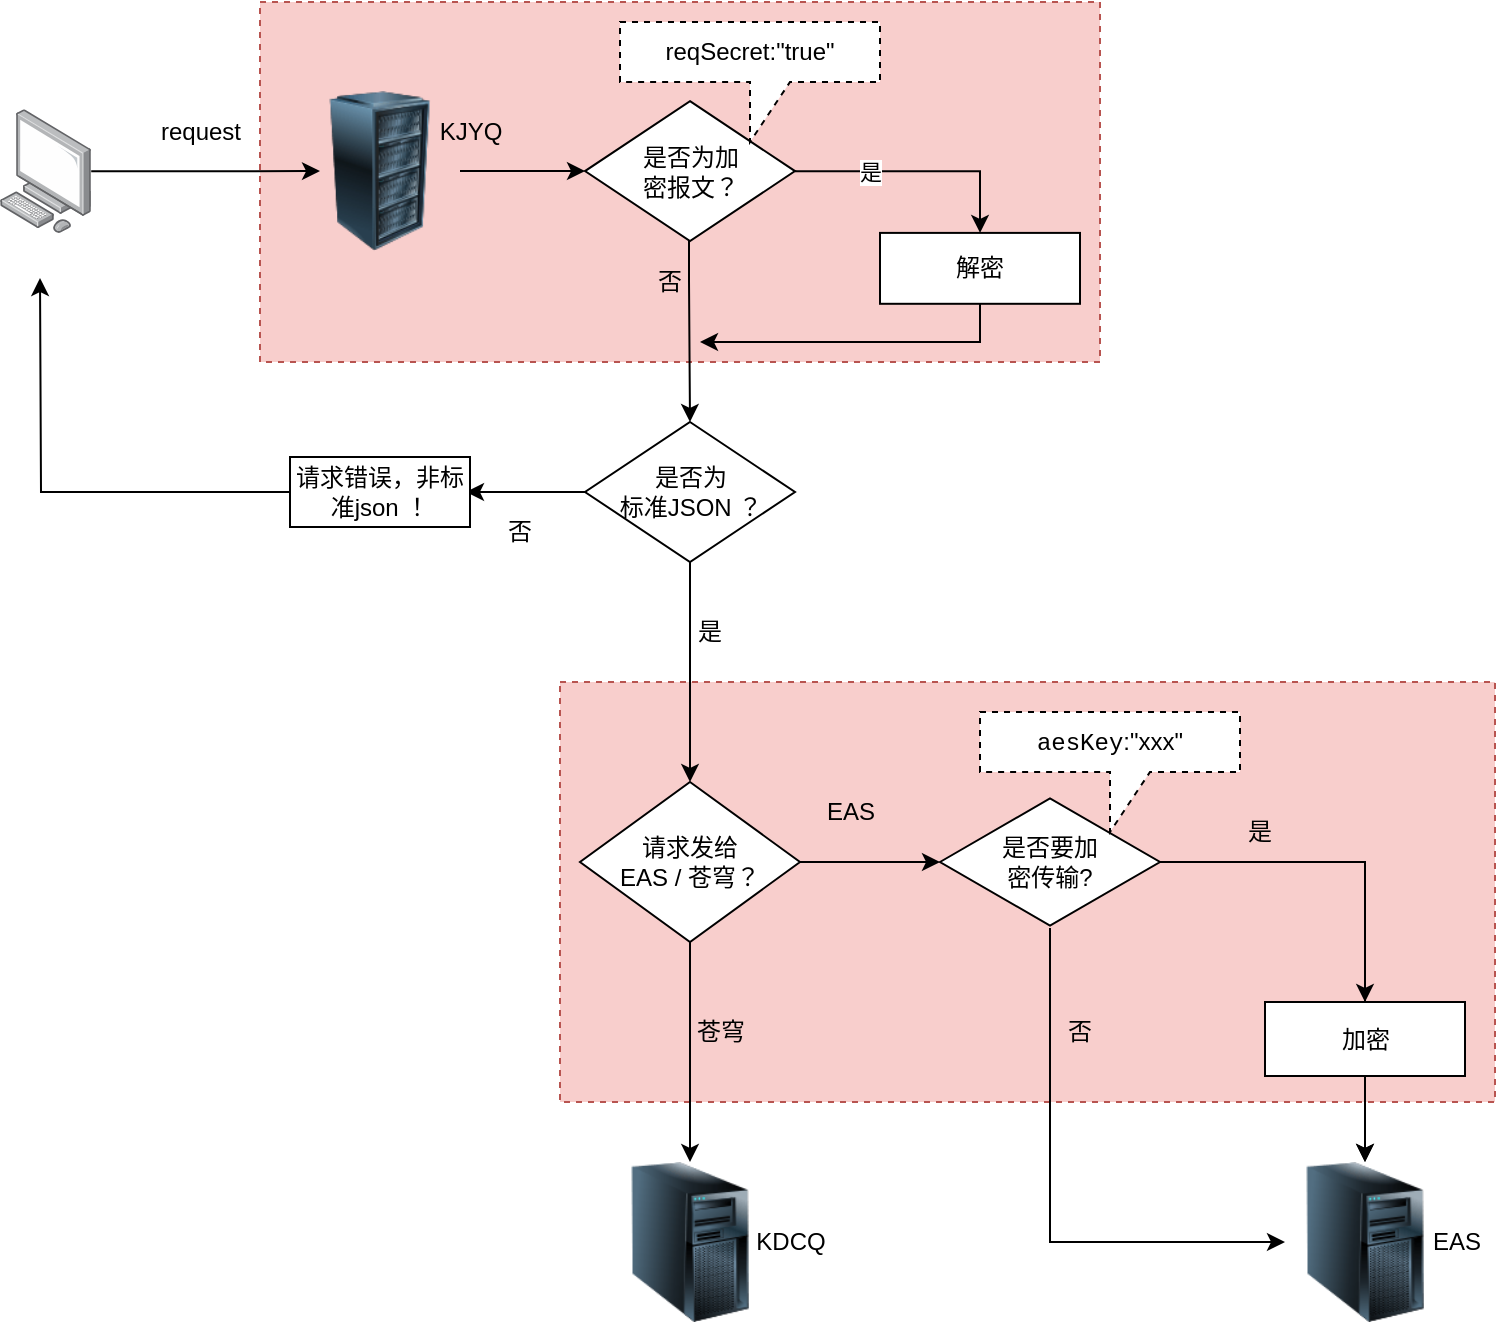 <mxfile version="20.6.0" type="github">
  <diagram id="U3X7yAVofSB0_fFjsSE9" name="第 1 页">
    <mxGraphModel dx="1038" dy="539" grid="1" gridSize="10" guides="1" tooltips="1" connect="1" arrows="1" fold="1" page="1" pageScale="1" pageWidth="3300" pageHeight="4681" math="0" shadow="0">
      <root>
        <mxCell id="0" />
        <mxCell id="1" parent="0" />
        <mxCell id="NWSvcn1y5vmJvd92Y7-b-102" value="" style="rounded=0;whiteSpace=wrap;html=1;dashed=1;fillColor=#f8cecc;strokeColor=#b85450;" parent="1" vertex="1">
          <mxGeometry x="350" y="420" width="467.5" height="210" as="geometry" />
        </mxCell>
        <mxCell id="NWSvcn1y5vmJvd92Y7-b-82" value="" style="rounded=0;whiteSpace=wrap;html=1;dashed=1;fillColor=#f8cecc;strokeColor=#b85450;" parent="1" vertex="1">
          <mxGeometry x="200" y="80" width="420" height="180" as="geometry" />
        </mxCell>
        <mxCell id="NWSvcn1y5vmJvd92Y7-b-14" style="edgeStyle=orthogonalEdgeStyle;rounded=0;orthogonalLoop=1;jettySize=auto;html=1;" parent="1" source="NWSvcn1y5vmJvd92Y7-b-3" edge="1">
          <mxGeometry relative="1" as="geometry">
            <mxPoint x="230" y="164.55" as="targetPoint" />
          </mxGeometry>
        </mxCell>
        <mxCell id="NWSvcn1y5vmJvd92Y7-b-3" value="" style="points=[];aspect=fixed;html=1;align=center;shadow=0;dashed=0;image;image=img/lib/allied_telesis/computer_and_terminals/Personal_Computer.svg;" parent="1" vertex="1">
          <mxGeometry x="70" y="133.65" width="45.6" height="61.8" as="geometry" />
        </mxCell>
        <mxCell id="NWSvcn1y5vmJvd92Y7-b-10" value="" style="image;html=1;image=img/lib/clip_art/computers/Server_Tower_128x128.png" parent="1" vertex="1">
          <mxGeometry x="375" y="660" width="80" height="80" as="geometry" />
        </mxCell>
        <mxCell id="NWSvcn1y5vmJvd92Y7-b-11" value="" style="image;html=1;image=img/lib/clip_art/computers/Server_Tower_128x128.png" parent="1" vertex="1">
          <mxGeometry x="712.5" y="660" width="80" height="80" as="geometry" />
        </mxCell>
        <mxCell id="NWSvcn1y5vmJvd92Y7-b-30" value="" style="edgeStyle=orthogonalEdgeStyle;rounded=0;orthogonalLoop=1;jettySize=auto;html=1;" parent="1" source="NWSvcn1y5vmJvd92Y7-b-13" target="NWSvcn1y5vmJvd92Y7-b-24" edge="1">
          <mxGeometry relative="1" as="geometry">
            <mxPoint x="320" y="164.6" as="sourcePoint" />
          </mxGeometry>
        </mxCell>
        <mxCell id="NWSvcn1y5vmJvd92Y7-b-13" value="" style="image;html=1;image=img/lib/clip_art/computers/Server_Rack_128x128.png" parent="1" vertex="1">
          <mxGeometry x="220" y="124.55" width="80" height="80" as="geometry" />
        </mxCell>
        <mxCell id="NWSvcn1y5vmJvd92Y7-b-19" value="KDCQ" style="text;html=1;align=center;verticalAlign=middle;resizable=0;points=[];autosize=1;strokeColor=none;fillColor=none;" parent="1" vertex="1">
          <mxGeometry x="435" y="685" width="60" height="30" as="geometry" />
        </mxCell>
        <mxCell id="NWSvcn1y5vmJvd92Y7-b-20" value="EAS" style="text;html=1;align=center;verticalAlign=middle;resizable=0;points=[];autosize=1;strokeColor=none;fillColor=none;" parent="1" vertex="1">
          <mxGeometry x="772.5" y="685" width="50" height="30" as="geometry" />
        </mxCell>
        <mxCell id="NWSvcn1y5vmJvd92Y7-b-21" value="request" style="text;html=1;align=center;verticalAlign=middle;resizable=0;points=[];autosize=1;strokeColor=none;fillColor=none;" parent="1" vertex="1">
          <mxGeometry x="140" y="129.55" width="60" height="30" as="geometry" />
        </mxCell>
        <mxCell id="NWSvcn1y5vmJvd92Y7-b-81" style="edgeStyle=orthogonalEdgeStyle;rounded=0;orthogonalLoop=1;jettySize=auto;html=1;entryX=0.5;entryY=0;entryDx=0;entryDy=0;" parent="1" source="NWSvcn1y5vmJvd92Y7-b-24" target="NWSvcn1y5vmJvd92Y7-b-54" edge="1">
          <mxGeometry relative="1" as="geometry" />
        </mxCell>
        <mxCell id="NWSvcn1y5vmJvd92Y7-b-24" value="是否为加&lt;br&gt;密报文？" style="rhombus;whiteSpace=wrap;html=1;" parent="1" vertex="1">
          <mxGeometry x="362.5" y="129.55" width="105" height="70" as="geometry" />
        </mxCell>
        <mxCell id="NWSvcn1y5vmJvd92Y7-b-36" style="edgeStyle=orthogonalEdgeStyle;rounded=0;orthogonalLoop=1;jettySize=auto;html=1;" parent="1" edge="1">
          <mxGeometry relative="1" as="geometry">
            <mxPoint x="414.5" y="199.55" as="sourcePoint" />
            <mxPoint x="415" y="290" as="targetPoint" />
            <Array as="points">
              <mxPoint x="414.5" y="219.55" />
              <mxPoint x="414.5" y="409.55" />
            </Array>
          </mxGeometry>
        </mxCell>
        <mxCell id="NWSvcn1y5vmJvd92Y7-b-40" style="edgeStyle=orthogonalEdgeStyle;rounded=0;orthogonalLoop=1;jettySize=auto;html=1;exitX=1;exitY=0.5;exitDx=0;exitDy=0;" parent="1" source="NWSvcn1y5vmJvd92Y7-b-37" edge="1">
          <mxGeometry relative="1" as="geometry">
            <mxPoint x="540" y="510" as="targetPoint" />
          </mxGeometry>
        </mxCell>
        <mxCell id="NWSvcn1y5vmJvd92Y7-b-105" style="edgeStyle=orthogonalEdgeStyle;rounded=0;orthogonalLoop=1;jettySize=auto;html=1;fontColor=#000000;" parent="1" source="NWSvcn1y5vmJvd92Y7-b-37" target="NWSvcn1y5vmJvd92Y7-b-10" edge="1">
          <mxGeometry relative="1" as="geometry" />
        </mxCell>
        <mxCell id="NWSvcn1y5vmJvd92Y7-b-37" value="请求发给&lt;br&gt;EAS / 苍穹？" style="rhombus;whiteSpace=wrap;html=1;" parent="1" vertex="1">
          <mxGeometry x="360" y="470" width="110" height="80" as="geometry" />
        </mxCell>
        <mxCell id="NWSvcn1y5vmJvd92Y7-b-41" value="EAS" style="text;html=1;align=center;verticalAlign=middle;resizable=0;points=[];autosize=1;strokeColor=none;fillColor=none;" parent="1" vertex="1">
          <mxGeometry x="470" y="470" width="50" height="30" as="geometry" />
        </mxCell>
        <mxCell id="NWSvcn1y5vmJvd92Y7-b-46" value="苍穹" style="text;html=1;align=center;verticalAlign=middle;resizable=0;points=[];autosize=1;strokeColor=none;fillColor=none;" parent="1" vertex="1">
          <mxGeometry x="405" y="580" width="50" height="30" as="geometry" />
        </mxCell>
        <mxCell id="NWSvcn1y5vmJvd92Y7-b-50" value="是" style="edgeLabel;html=1;align=center;verticalAlign=middle;resizable=0;points=[];" parent="1" vertex="1" connectable="0">
          <mxGeometry x="599.999" y="100.0" as="geometry">
            <mxPoint x="-95" y="65" as="offset" />
          </mxGeometry>
        </mxCell>
        <mxCell id="NWSvcn1y5vmJvd92Y7-b-79" style="edgeStyle=orthogonalEdgeStyle;rounded=0;orthogonalLoop=1;jettySize=auto;html=1;" parent="1" source="NWSvcn1y5vmJvd92Y7-b-54" edge="1">
          <mxGeometry relative="1" as="geometry">
            <mxPoint x="420" y="250" as="targetPoint" />
            <Array as="points">
              <mxPoint x="560" y="250" />
            </Array>
          </mxGeometry>
        </mxCell>
        <mxCell id="NWSvcn1y5vmJvd92Y7-b-54" value="解密" style="rounded=0;whiteSpace=wrap;html=1;" parent="1" vertex="1">
          <mxGeometry x="510" y="195.45" width="100" height="35.45" as="geometry" />
        </mxCell>
        <mxCell id="NWSvcn1y5vmJvd92Y7-b-68" value="否" style="text;html=1;strokeColor=none;fillColor=none;align=center;verticalAlign=middle;whiteSpace=wrap;rounded=0;" parent="1" vertex="1">
          <mxGeometry x="375" y="204.55" width="60" height="30" as="geometry" />
        </mxCell>
        <mxCell id="NWSvcn1y5vmJvd92Y7-b-71" value="KJYQ" style="text;html=1;align=center;verticalAlign=middle;resizable=0;points=[];autosize=1;strokeColor=none;fillColor=none;" parent="1" vertex="1">
          <mxGeometry x="280" y="129.55" width="50" height="30" as="geometry" />
        </mxCell>
        <mxCell id="NWSvcn1y5vmJvd92Y7-b-83" value="reqSecret:&quot;true&quot;" style="shape=callout;whiteSpace=wrap;html=1;perimeter=calloutPerimeter;dashed=1;" parent="1" vertex="1">
          <mxGeometry x="380" y="90" width="130" height="60" as="geometry" />
        </mxCell>
        <mxCell id="NWSvcn1y5vmJvd92Y7-b-98" style="edgeStyle=orthogonalEdgeStyle;rounded=0;orthogonalLoop=1;jettySize=auto;html=1;entryX=0.5;entryY=0;entryDx=0;entryDy=0;fontColor=#000000;" parent="1" source="NWSvcn1y5vmJvd92Y7-b-84" target="NWSvcn1y5vmJvd92Y7-b-89" edge="1">
          <mxGeometry relative="1" as="geometry" />
        </mxCell>
        <mxCell id="NWSvcn1y5vmJvd92Y7-b-103" style="edgeStyle=orthogonalEdgeStyle;rounded=0;orthogonalLoop=1;jettySize=auto;html=1;fontColor=#000000;" parent="1" source="NWSvcn1y5vmJvd92Y7-b-84" target="NWSvcn1y5vmJvd92Y7-b-11" edge="1">
          <mxGeometry relative="1" as="geometry" />
        </mxCell>
        <mxCell id="NWSvcn1y5vmJvd92Y7-b-104" style="edgeStyle=orthogonalEdgeStyle;rounded=0;orthogonalLoop=1;jettySize=auto;html=1;fontColor=#000000;" parent="1" source="NWSvcn1y5vmJvd92Y7-b-84" target="NWSvcn1y5vmJvd92Y7-b-11" edge="1">
          <mxGeometry relative="1" as="geometry">
            <Array as="points">
              <mxPoint x="595" y="700" />
            </Array>
          </mxGeometry>
        </mxCell>
        <mxCell id="NWSvcn1y5vmJvd92Y7-b-84" value="是否要加&lt;br&gt;密传输?" style="html=1;whiteSpace=wrap;aspect=fixed;shape=isoRectangle;" parent="1" vertex="1">
          <mxGeometry x="540" y="477" width="110" height="66" as="geometry" />
        </mxCell>
        <mxCell id="NWSvcn1y5vmJvd92Y7-b-85" value="&lt;span style=&quot;background-color: rgb(255, 255, 255); font-family: Consolas, courier;&quot;&gt;aesKey&lt;/span&gt;:&quot;xxx&quot;" style="shape=callout;whiteSpace=wrap;html=1;perimeter=calloutPerimeter;dashed=1;fontColor=#000000;" parent="1" vertex="1">
          <mxGeometry x="560" y="435" width="130" height="60" as="geometry" />
        </mxCell>
        <mxCell id="NWSvcn1y5vmJvd92Y7-b-101" style="edgeStyle=orthogonalEdgeStyle;rounded=0;orthogonalLoop=1;jettySize=auto;html=1;fontColor=#000000;" parent="1" source="NWSvcn1y5vmJvd92Y7-b-89" target="NWSvcn1y5vmJvd92Y7-b-11" edge="1">
          <mxGeometry relative="1" as="geometry" />
        </mxCell>
        <mxCell id="NWSvcn1y5vmJvd92Y7-b-89" value="加密" style="rounded=0;whiteSpace=wrap;html=1;" parent="1" vertex="1">
          <mxGeometry x="702.5" y="580" width="100" height="37" as="geometry" />
        </mxCell>
        <mxCell id="NWSvcn1y5vmJvd92Y7-b-92" value="是" style="text;html=1;strokeColor=none;fillColor=none;align=center;verticalAlign=middle;whiteSpace=wrap;rounded=0;fontColor=#000000;" parent="1" vertex="1">
          <mxGeometry x="670" y="480" width="60" height="30" as="geometry" />
        </mxCell>
        <mxCell id="NWSvcn1y5vmJvd92Y7-b-97" value="否" style="text;html=1;strokeColor=none;fillColor=none;align=center;verticalAlign=middle;whiteSpace=wrap;rounded=0;fontColor=#000000;" parent="1" vertex="1">
          <mxGeometry x="580" y="580" width="60" height="30" as="geometry" />
        </mxCell>
        <mxCell id="B21uSw1qVCdi_lBnASV5-2" style="edgeStyle=orthogonalEdgeStyle;rounded=0;orthogonalLoop=1;jettySize=auto;html=1;" edge="1" parent="1" source="B21uSw1qVCdi_lBnASV5-1" target="NWSvcn1y5vmJvd92Y7-b-37">
          <mxGeometry relative="1" as="geometry" />
        </mxCell>
        <mxCell id="B21uSw1qVCdi_lBnASV5-6" style="edgeStyle=orthogonalEdgeStyle;rounded=0;orthogonalLoop=1;jettySize=auto;html=1;" edge="1" parent="1" source="B21uSw1qVCdi_lBnASV5-1">
          <mxGeometry relative="1" as="geometry">
            <mxPoint x="303" y="325" as="targetPoint" />
          </mxGeometry>
        </mxCell>
        <mxCell id="B21uSw1qVCdi_lBnASV5-1" value="是否为&lt;br&gt;标准JSON ？" style="rhombus;whiteSpace=wrap;html=1;" vertex="1" parent="1">
          <mxGeometry x="362.5" y="290" width="105" height="70" as="geometry" />
        </mxCell>
        <mxCell id="B21uSw1qVCdi_lBnASV5-3" value="是" style="text;html=1;strokeColor=none;fillColor=none;align=center;verticalAlign=middle;whiteSpace=wrap;rounded=0;" vertex="1" parent="1">
          <mxGeometry x="395" y="380" width="60" height="30" as="geometry" />
        </mxCell>
        <mxCell id="B21uSw1qVCdi_lBnASV5-9" style="edgeStyle=orthogonalEdgeStyle;rounded=0;orthogonalLoop=1;jettySize=auto;html=1;" edge="1" parent="1" source="B21uSw1qVCdi_lBnASV5-7">
          <mxGeometry relative="1" as="geometry">
            <mxPoint x="90" y="218" as="targetPoint" />
          </mxGeometry>
        </mxCell>
        <mxCell id="B21uSw1qVCdi_lBnASV5-7" value="请求错误，非标准json ！" style="rounded=0;whiteSpace=wrap;html=1;" vertex="1" parent="1">
          <mxGeometry x="215" y="307.5" width="90" height="35" as="geometry" />
        </mxCell>
        <mxCell id="B21uSw1qVCdi_lBnASV5-12" value="否" style="text;html=1;strokeColor=none;fillColor=none;align=center;verticalAlign=middle;whiteSpace=wrap;rounded=0;" vertex="1" parent="1">
          <mxGeometry x="300" y="330" width="60" height="30" as="geometry" />
        </mxCell>
      </root>
    </mxGraphModel>
  </diagram>
</mxfile>
